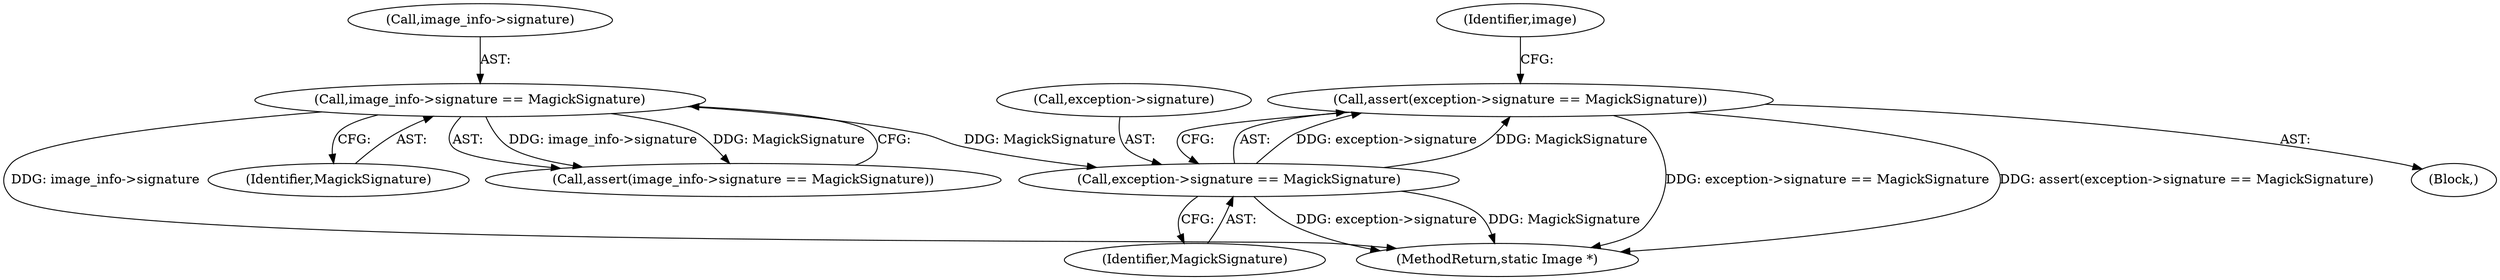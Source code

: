 digraph "0_ImageMagick_f6e9d0d9955e85bdd7540b251cd50d598dacc5e6_36@API" {
"1000170" [label="(Call,assert(exception->signature == MagickSignature))"];
"1000171" [label="(Call,exception->signature == MagickSignature)"];
"1000144" [label="(Call,image_info->signature == MagickSignature)"];
"1002459" [label="(MethodReturn,static Image *)"];
"1000170" [label="(Call,assert(exception->signature == MagickSignature))"];
"1000175" [label="(Identifier,MagickSignature)"];
"1000171" [label="(Call,exception->signature == MagickSignature)"];
"1000145" [label="(Call,image_info->signature)"];
"1000172" [label="(Call,exception->signature)"];
"1000118" [label="(Block,)"];
"1000148" [label="(Identifier,MagickSignature)"];
"1000177" [label="(Identifier,image)"];
"1000143" [label="(Call,assert(image_info->signature == MagickSignature))"];
"1000144" [label="(Call,image_info->signature == MagickSignature)"];
"1000170" -> "1000118"  [label="AST: "];
"1000170" -> "1000171"  [label="CFG: "];
"1000171" -> "1000170"  [label="AST: "];
"1000177" -> "1000170"  [label="CFG: "];
"1000170" -> "1002459"  [label="DDG: exception->signature == MagickSignature"];
"1000170" -> "1002459"  [label="DDG: assert(exception->signature == MagickSignature)"];
"1000171" -> "1000170"  [label="DDG: exception->signature"];
"1000171" -> "1000170"  [label="DDG: MagickSignature"];
"1000171" -> "1000175"  [label="CFG: "];
"1000172" -> "1000171"  [label="AST: "];
"1000175" -> "1000171"  [label="AST: "];
"1000171" -> "1002459"  [label="DDG: exception->signature"];
"1000171" -> "1002459"  [label="DDG: MagickSignature"];
"1000144" -> "1000171"  [label="DDG: MagickSignature"];
"1000144" -> "1000143"  [label="AST: "];
"1000144" -> "1000148"  [label="CFG: "];
"1000145" -> "1000144"  [label="AST: "];
"1000148" -> "1000144"  [label="AST: "];
"1000143" -> "1000144"  [label="CFG: "];
"1000144" -> "1002459"  [label="DDG: image_info->signature"];
"1000144" -> "1000143"  [label="DDG: image_info->signature"];
"1000144" -> "1000143"  [label="DDG: MagickSignature"];
}

